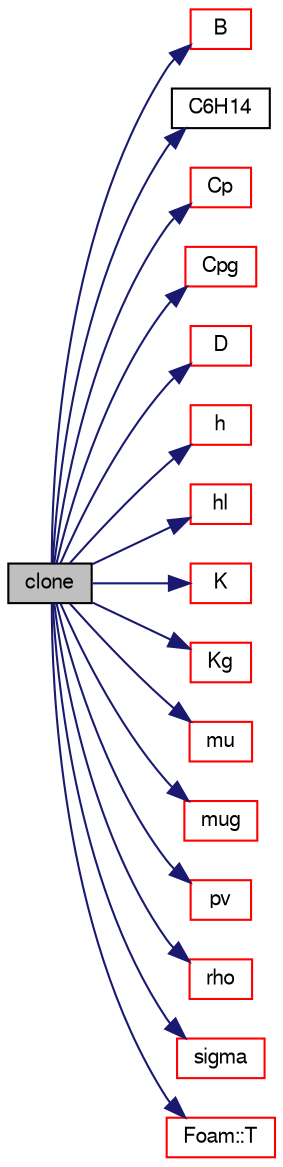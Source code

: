 digraph "clone"
{
  bgcolor="transparent";
  edge [fontname="FreeSans",fontsize="10",labelfontname="FreeSans",labelfontsize="10"];
  node [fontname="FreeSans",fontsize="10",shape=record];
  rankdir="LR";
  Node13 [label="clone",height=0.2,width=0.4,color="black", fillcolor="grey75", style="filled", fontcolor="black"];
  Node13 -> Node14 [color="midnightblue",fontsize="10",style="solid",fontname="FreeSans"];
  Node14 [label="B",height=0.2,width=0.4,color="red",URL="$a29902.html#a1f9ff94e737d2e0a47f334e31b94419e",tooltip="Second Virial Coefficient [m^3/kg]. "];
  Node13 -> Node20 [color="midnightblue",fontsize="10",style="solid",fontname="FreeSans"];
  Node20 [label="C6H14",height=0.2,width=0.4,color="black",URL="$a29902.html#ad6ae881221bc6783c78f60a4a3c613cb",tooltip="Construct null. "];
  Node13 -> Node21 [color="midnightblue",fontsize="10",style="solid",fontname="FreeSans"];
  Node21 [label="Cp",height=0.2,width=0.4,color="red",URL="$a29902.html#aa3c6db57b3c2349f7078463fda391158",tooltip="Liquid heat capacity [J/(kg K)]. "];
  Node13 -> Node23 [color="midnightblue",fontsize="10",style="solid",fontname="FreeSans"];
  Node23 [label="Cpg",height=0.2,width=0.4,color="red",URL="$a29902.html#a48ab15b6063e624713e5ab1589544ce2",tooltip="Ideal gas heat capacity [J/(kg K)]. "];
  Node13 -> Node28 [color="midnightblue",fontsize="10",style="solid",fontname="FreeSans"];
  Node28 [label="D",height=0.2,width=0.4,color="red",URL="$a29902.html#a2e708bd90b5d9eb44d555510967a8f81",tooltip="Vapour diffussivity [m2/s]. "];
  Node13 -> Node30 [color="midnightblue",fontsize="10",style="solid",fontname="FreeSans"];
  Node30 [label="h",height=0.2,width=0.4,color="red",URL="$a29902.html#a3569c4af4ca72f884acbec9ca4128db0",tooltip="Liquid Enthalpy [J/(kg)]. "];
  Node13 -> Node31 [color="midnightblue",fontsize="10",style="solid",fontname="FreeSans"];
  Node31 [label="hl",height=0.2,width=0.4,color="red",URL="$a29902.html#ad6dc578c5da8eaae2169eabdb869b649",tooltip="Heat of vapourisation [J/kg]. "];
  Node13 -> Node33 [color="midnightblue",fontsize="10",style="solid",fontname="FreeSans"];
  Node33 [label="K",height=0.2,width=0.4,color="red",URL="$a29902.html#a4235213634c8d43b1fc07fb29eaf6164",tooltip="Liquid thermal conductivity [W/(m K)]. "];
  Node13 -> Node34 [color="midnightblue",fontsize="10",style="solid",fontname="FreeSans"];
  Node34 [label="Kg",height=0.2,width=0.4,color="red",URL="$a29902.html#af943d8a0d2af0f039beb149978ad6abf",tooltip="Vapour thermal conductivity [W/(m K)]. "];
  Node13 -> Node36 [color="midnightblue",fontsize="10",style="solid",fontname="FreeSans"];
  Node36 [label="mu",height=0.2,width=0.4,color="red",URL="$a29902.html#a3e54dc6e2f8afb3cc8db22c54511fc36",tooltip="Liquid viscosity [Pa s]. "];
  Node13 -> Node40 [color="midnightblue",fontsize="10",style="solid",fontname="FreeSans"];
  Node40 [label="mug",height=0.2,width=0.4,color="red",URL="$a29902.html#aaf3a574f039cec15a76444a0d0502cef",tooltip="Vapour viscosity [Pa s]. "];
  Node13 -> Node41 [color="midnightblue",fontsize="10",style="solid",fontname="FreeSans"];
  Node41 [label="pv",height=0.2,width=0.4,color="red",URL="$a29902.html#ab6c48215446173bc01773d033ac8e337",tooltip="Vapour pressure [Pa]. "];
  Node13 -> Node42 [color="midnightblue",fontsize="10",style="solid",fontname="FreeSans"];
  Node42 [label="rho",height=0.2,width=0.4,color="red",URL="$a29902.html#a79793fef0683d35cc934a4d38fb6dbee",tooltip="Liquid density [kg/m^3]. "];
  Node13 -> Node44 [color="midnightblue",fontsize="10",style="solid",fontname="FreeSans"];
  Node44 [label="sigma",height=0.2,width=0.4,color="red",URL="$a29902.html#a7cee74aa297ad09087f0abbc7182a2af",tooltip="Surface tension [N/m]. "];
  Node13 -> Node45 [color="midnightblue",fontsize="10",style="solid",fontname="FreeSans"];
  Node45 [label="Foam::T",height=0.2,width=0.4,color="red",URL="$a21124.html#ae57fda0abb14bb0944947c463c6e09d4"];
}
